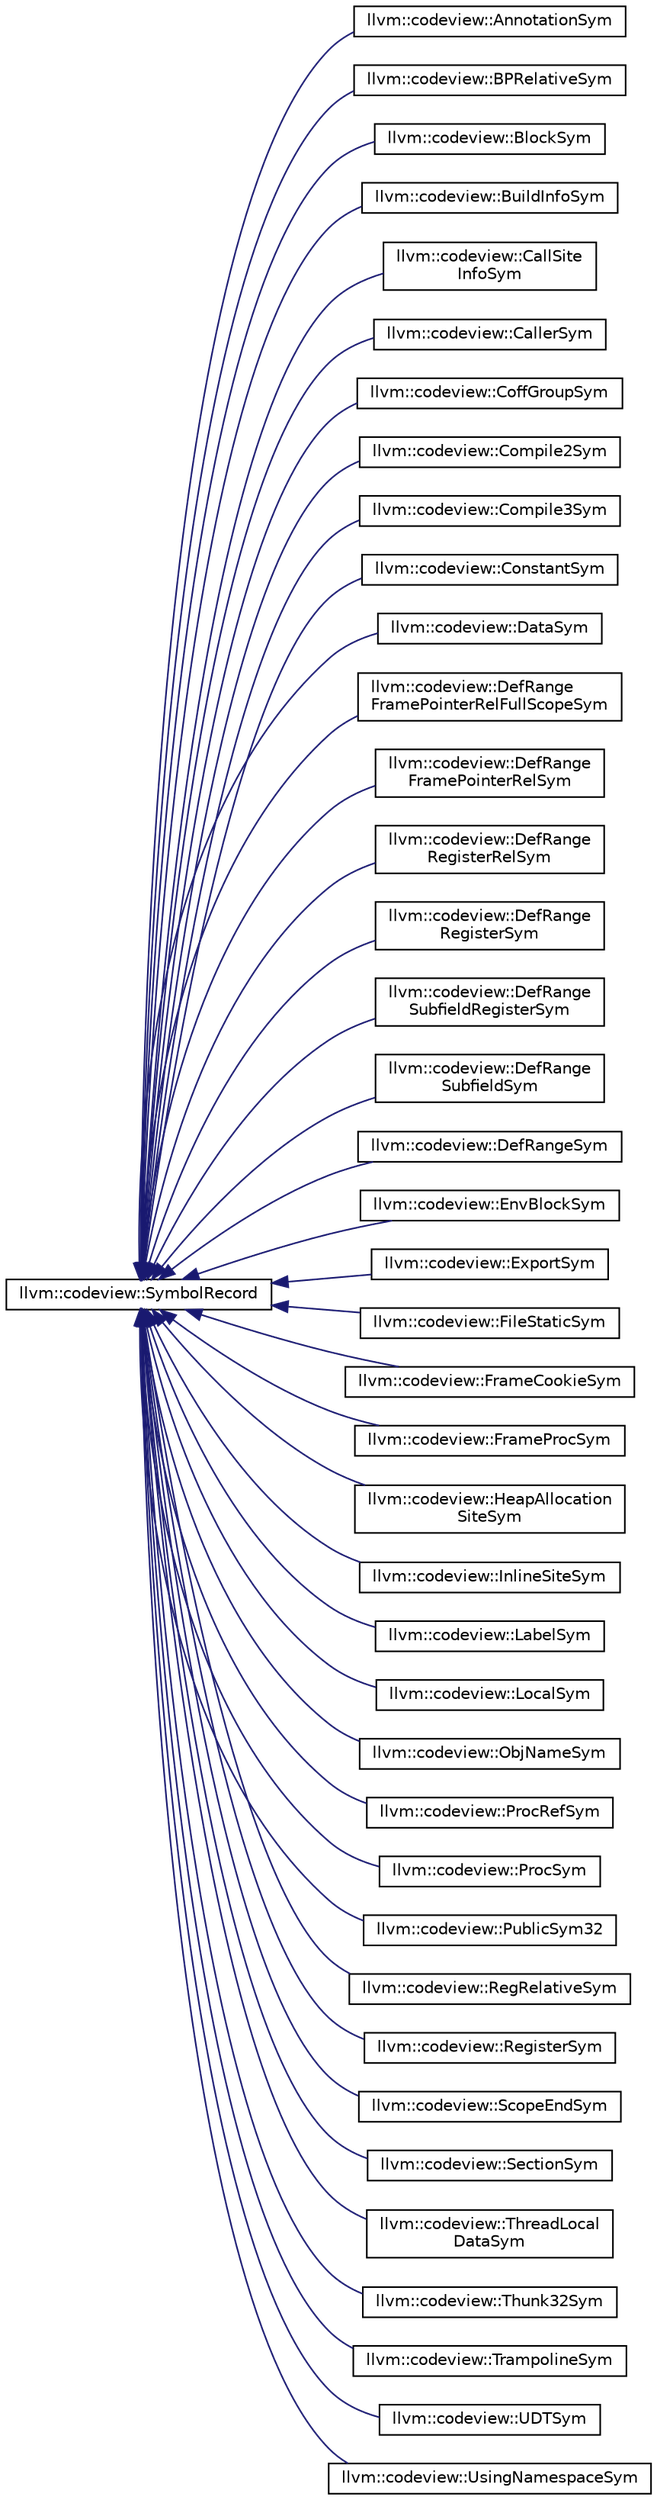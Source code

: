 digraph "Graphical Class Hierarchy"
{
 // LATEX_PDF_SIZE
  bgcolor="transparent";
  edge [fontname="Helvetica",fontsize="10",labelfontname="Helvetica",labelfontsize="10"];
  node [fontname="Helvetica",fontsize="10",shape="box"];
  rankdir="LR";
  Node0 [label="llvm::codeview::SymbolRecord",height=0.2,width=0.4,color="black",URL="$classllvm_1_1codeview_1_1SymbolRecord.html",tooltip=" "];
  Node0 -> Node1 [dir="back",color="midnightblue",fontsize="10",style="solid",fontname="Helvetica"];
  Node1 [label="llvm::codeview::AnnotationSym",height=0.2,width=0.4,color="black",URL="$classllvm_1_1codeview_1_1AnnotationSym.html",tooltip=" "];
  Node0 -> Node2 [dir="back",color="midnightblue",fontsize="10",style="solid",fontname="Helvetica"];
  Node2 [label="llvm::codeview::BPRelativeSym",height=0.2,width=0.4,color="black",URL="$classllvm_1_1codeview_1_1BPRelativeSym.html",tooltip=" "];
  Node0 -> Node3 [dir="back",color="midnightblue",fontsize="10",style="solid",fontname="Helvetica"];
  Node3 [label="llvm::codeview::BlockSym",height=0.2,width=0.4,color="black",URL="$classllvm_1_1codeview_1_1BlockSym.html",tooltip=" "];
  Node0 -> Node4 [dir="back",color="midnightblue",fontsize="10",style="solid",fontname="Helvetica"];
  Node4 [label="llvm::codeview::BuildInfoSym",height=0.2,width=0.4,color="black",URL="$classllvm_1_1codeview_1_1BuildInfoSym.html",tooltip=" "];
  Node0 -> Node5 [dir="back",color="midnightblue",fontsize="10",style="solid",fontname="Helvetica"];
  Node5 [label="llvm::codeview::CallSite\lInfoSym",height=0.2,width=0.4,color="black",URL="$classllvm_1_1codeview_1_1CallSiteInfoSym.html",tooltip=" "];
  Node0 -> Node6 [dir="back",color="midnightblue",fontsize="10",style="solid",fontname="Helvetica"];
  Node6 [label="llvm::codeview::CallerSym",height=0.2,width=0.4,color="black",URL="$classllvm_1_1codeview_1_1CallerSym.html",tooltip=" "];
  Node0 -> Node7 [dir="back",color="midnightblue",fontsize="10",style="solid",fontname="Helvetica"];
  Node7 [label="llvm::codeview::CoffGroupSym",height=0.2,width=0.4,color="black",URL="$classllvm_1_1codeview_1_1CoffGroupSym.html",tooltip=" "];
  Node0 -> Node8 [dir="back",color="midnightblue",fontsize="10",style="solid",fontname="Helvetica"];
  Node8 [label="llvm::codeview::Compile2Sym",height=0.2,width=0.4,color="black",URL="$classllvm_1_1codeview_1_1Compile2Sym.html",tooltip=" "];
  Node0 -> Node9 [dir="back",color="midnightblue",fontsize="10",style="solid",fontname="Helvetica"];
  Node9 [label="llvm::codeview::Compile3Sym",height=0.2,width=0.4,color="black",URL="$classllvm_1_1codeview_1_1Compile3Sym.html",tooltip=" "];
  Node0 -> Node10 [dir="back",color="midnightblue",fontsize="10",style="solid",fontname="Helvetica"];
  Node10 [label="llvm::codeview::ConstantSym",height=0.2,width=0.4,color="black",URL="$classllvm_1_1codeview_1_1ConstantSym.html",tooltip=" "];
  Node0 -> Node11 [dir="back",color="midnightblue",fontsize="10",style="solid",fontname="Helvetica"];
  Node11 [label="llvm::codeview::DataSym",height=0.2,width=0.4,color="black",URL="$classllvm_1_1codeview_1_1DataSym.html",tooltip=" "];
  Node0 -> Node12 [dir="back",color="midnightblue",fontsize="10",style="solid",fontname="Helvetica"];
  Node12 [label="llvm::codeview::DefRange\lFramePointerRelFullScopeSym",height=0.2,width=0.4,color="black",URL="$classllvm_1_1codeview_1_1DefRangeFramePointerRelFullScopeSym.html",tooltip=" "];
  Node0 -> Node13 [dir="back",color="midnightblue",fontsize="10",style="solid",fontname="Helvetica"];
  Node13 [label="llvm::codeview::DefRange\lFramePointerRelSym",height=0.2,width=0.4,color="black",URL="$classllvm_1_1codeview_1_1DefRangeFramePointerRelSym.html",tooltip=" "];
  Node0 -> Node14 [dir="back",color="midnightblue",fontsize="10",style="solid",fontname="Helvetica"];
  Node14 [label="llvm::codeview::DefRange\lRegisterRelSym",height=0.2,width=0.4,color="black",URL="$classllvm_1_1codeview_1_1DefRangeRegisterRelSym.html",tooltip=" "];
  Node0 -> Node15 [dir="back",color="midnightblue",fontsize="10",style="solid",fontname="Helvetica"];
  Node15 [label="llvm::codeview::DefRange\lRegisterSym",height=0.2,width=0.4,color="black",URL="$classllvm_1_1codeview_1_1DefRangeRegisterSym.html",tooltip=" "];
  Node0 -> Node16 [dir="back",color="midnightblue",fontsize="10",style="solid",fontname="Helvetica"];
  Node16 [label="llvm::codeview::DefRange\lSubfieldRegisterSym",height=0.2,width=0.4,color="black",URL="$classllvm_1_1codeview_1_1DefRangeSubfieldRegisterSym.html",tooltip=" "];
  Node0 -> Node17 [dir="back",color="midnightblue",fontsize="10",style="solid",fontname="Helvetica"];
  Node17 [label="llvm::codeview::DefRange\lSubfieldSym",height=0.2,width=0.4,color="black",URL="$classllvm_1_1codeview_1_1DefRangeSubfieldSym.html",tooltip=" "];
  Node0 -> Node18 [dir="back",color="midnightblue",fontsize="10",style="solid",fontname="Helvetica"];
  Node18 [label="llvm::codeview::DefRangeSym",height=0.2,width=0.4,color="black",URL="$classllvm_1_1codeview_1_1DefRangeSym.html",tooltip=" "];
  Node0 -> Node19 [dir="back",color="midnightblue",fontsize="10",style="solid",fontname="Helvetica"];
  Node19 [label="llvm::codeview::EnvBlockSym",height=0.2,width=0.4,color="black",URL="$classllvm_1_1codeview_1_1EnvBlockSym.html",tooltip=" "];
  Node0 -> Node20 [dir="back",color="midnightblue",fontsize="10",style="solid",fontname="Helvetica"];
  Node20 [label="llvm::codeview::ExportSym",height=0.2,width=0.4,color="black",URL="$classllvm_1_1codeview_1_1ExportSym.html",tooltip=" "];
  Node0 -> Node21 [dir="back",color="midnightblue",fontsize="10",style="solid",fontname="Helvetica"];
  Node21 [label="llvm::codeview::FileStaticSym",height=0.2,width=0.4,color="black",URL="$classllvm_1_1codeview_1_1FileStaticSym.html",tooltip=" "];
  Node0 -> Node22 [dir="back",color="midnightblue",fontsize="10",style="solid",fontname="Helvetica"];
  Node22 [label="llvm::codeview::FrameCookieSym",height=0.2,width=0.4,color="black",URL="$classllvm_1_1codeview_1_1FrameCookieSym.html",tooltip=" "];
  Node0 -> Node23 [dir="back",color="midnightblue",fontsize="10",style="solid",fontname="Helvetica"];
  Node23 [label="llvm::codeview::FrameProcSym",height=0.2,width=0.4,color="black",URL="$classllvm_1_1codeview_1_1FrameProcSym.html",tooltip=" "];
  Node0 -> Node24 [dir="back",color="midnightblue",fontsize="10",style="solid",fontname="Helvetica"];
  Node24 [label="llvm::codeview::HeapAllocation\lSiteSym",height=0.2,width=0.4,color="black",URL="$classllvm_1_1codeview_1_1HeapAllocationSiteSym.html",tooltip=" "];
  Node0 -> Node25 [dir="back",color="midnightblue",fontsize="10",style="solid",fontname="Helvetica"];
  Node25 [label="llvm::codeview::InlineSiteSym",height=0.2,width=0.4,color="black",URL="$classllvm_1_1codeview_1_1InlineSiteSym.html",tooltip=" "];
  Node0 -> Node26 [dir="back",color="midnightblue",fontsize="10",style="solid",fontname="Helvetica"];
  Node26 [label="llvm::codeview::LabelSym",height=0.2,width=0.4,color="black",URL="$classllvm_1_1codeview_1_1LabelSym.html",tooltip=" "];
  Node0 -> Node27 [dir="back",color="midnightblue",fontsize="10",style="solid",fontname="Helvetica"];
  Node27 [label="llvm::codeview::LocalSym",height=0.2,width=0.4,color="black",URL="$classllvm_1_1codeview_1_1LocalSym.html",tooltip=" "];
  Node0 -> Node28 [dir="back",color="midnightblue",fontsize="10",style="solid",fontname="Helvetica"];
  Node28 [label="llvm::codeview::ObjNameSym",height=0.2,width=0.4,color="black",URL="$classllvm_1_1codeview_1_1ObjNameSym.html",tooltip=" "];
  Node0 -> Node29 [dir="back",color="midnightblue",fontsize="10",style="solid",fontname="Helvetica"];
  Node29 [label="llvm::codeview::ProcRefSym",height=0.2,width=0.4,color="black",URL="$classllvm_1_1codeview_1_1ProcRefSym.html",tooltip=" "];
  Node0 -> Node30 [dir="back",color="midnightblue",fontsize="10",style="solid",fontname="Helvetica"];
  Node30 [label="llvm::codeview::ProcSym",height=0.2,width=0.4,color="black",URL="$classllvm_1_1codeview_1_1ProcSym.html",tooltip=" "];
  Node0 -> Node31 [dir="back",color="midnightblue",fontsize="10",style="solid",fontname="Helvetica"];
  Node31 [label="llvm::codeview::PublicSym32",height=0.2,width=0.4,color="black",URL="$classllvm_1_1codeview_1_1PublicSym32.html",tooltip=" "];
  Node0 -> Node32 [dir="back",color="midnightblue",fontsize="10",style="solid",fontname="Helvetica"];
  Node32 [label="llvm::codeview::RegRelativeSym",height=0.2,width=0.4,color="black",URL="$classllvm_1_1codeview_1_1RegRelativeSym.html",tooltip=" "];
  Node0 -> Node33 [dir="back",color="midnightblue",fontsize="10",style="solid",fontname="Helvetica"];
  Node33 [label="llvm::codeview::RegisterSym",height=0.2,width=0.4,color="black",URL="$classllvm_1_1codeview_1_1RegisterSym.html",tooltip=" "];
  Node0 -> Node34 [dir="back",color="midnightblue",fontsize="10",style="solid",fontname="Helvetica"];
  Node34 [label="llvm::codeview::ScopeEndSym",height=0.2,width=0.4,color="black",URL="$classllvm_1_1codeview_1_1ScopeEndSym.html",tooltip=" "];
  Node0 -> Node35 [dir="back",color="midnightblue",fontsize="10",style="solid",fontname="Helvetica"];
  Node35 [label="llvm::codeview::SectionSym",height=0.2,width=0.4,color="black",URL="$classllvm_1_1codeview_1_1SectionSym.html",tooltip=" "];
  Node0 -> Node36 [dir="back",color="midnightblue",fontsize="10",style="solid",fontname="Helvetica"];
  Node36 [label="llvm::codeview::ThreadLocal\lDataSym",height=0.2,width=0.4,color="black",URL="$classllvm_1_1codeview_1_1ThreadLocalDataSym.html",tooltip=" "];
  Node0 -> Node37 [dir="back",color="midnightblue",fontsize="10",style="solid",fontname="Helvetica"];
  Node37 [label="llvm::codeview::Thunk32Sym",height=0.2,width=0.4,color="black",URL="$classllvm_1_1codeview_1_1Thunk32Sym.html",tooltip=" "];
  Node0 -> Node38 [dir="back",color="midnightblue",fontsize="10",style="solid",fontname="Helvetica"];
  Node38 [label="llvm::codeview::TrampolineSym",height=0.2,width=0.4,color="black",URL="$classllvm_1_1codeview_1_1TrampolineSym.html",tooltip=" "];
  Node0 -> Node39 [dir="back",color="midnightblue",fontsize="10",style="solid",fontname="Helvetica"];
  Node39 [label="llvm::codeview::UDTSym",height=0.2,width=0.4,color="black",URL="$classllvm_1_1codeview_1_1UDTSym.html",tooltip=" "];
  Node0 -> Node40 [dir="back",color="midnightblue",fontsize="10",style="solid",fontname="Helvetica"];
  Node40 [label="llvm::codeview::UsingNamespaceSym",height=0.2,width=0.4,color="black",URL="$classllvm_1_1codeview_1_1UsingNamespaceSym.html",tooltip=" "];
}
